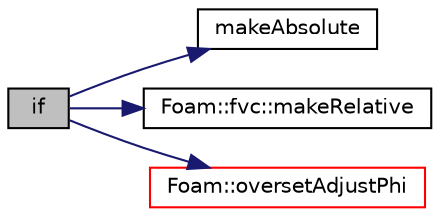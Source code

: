 digraph "if"
{
  bgcolor="transparent";
  edge [fontname="Helvetica",fontsize="10",labelfontname="Helvetica",labelfontsize="10"];
  node [fontname="Helvetica",fontsize="10",shape=record];
  rankdir="LR";
  Node1 [label="if",height=0.2,width=0.4,color="black", fillcolor="grey75", style="filled" fontcolor="black"];
  Node1 -> Node2 [color="midnightblue",fontsize="10",style="solid",fontname="Helvetica"];
  Node2 [label="makeAbsolute",height=0.2,width=0.4,color="black",URL="$multiphase_2multiphaseEulerFoam_2pEqn_8H.html#a0f00c612a01b14825b16f0cc56747a9e"];
  Node1 -> Node3 [color="midnightblue",fontsize="10",style="solid",fontname="Helvetica"];
  Node3 [label="Foam::fvc::makeRelative",height=0.2,width=0.4,color="black",URL="$namespaceFoam_1_1fvc.html#aede3dcb589cbe5b6774944de3d3ea773",tooltip="Make the given flux relative. "];
  Node1 -> Node4 [color="midnightblue",fontsize="10",style="solid",fontname="Helvetica"];
  Node4 [label="Foam::oversetAdjustPhi",height=0.2,width=0.4,color="red",URL="$namespaceFoam.html#a0cc0f021263c6ba24e82d65900a4c294",tooltip="Adjust the balance of fluxes to obey continuity. "];
}
